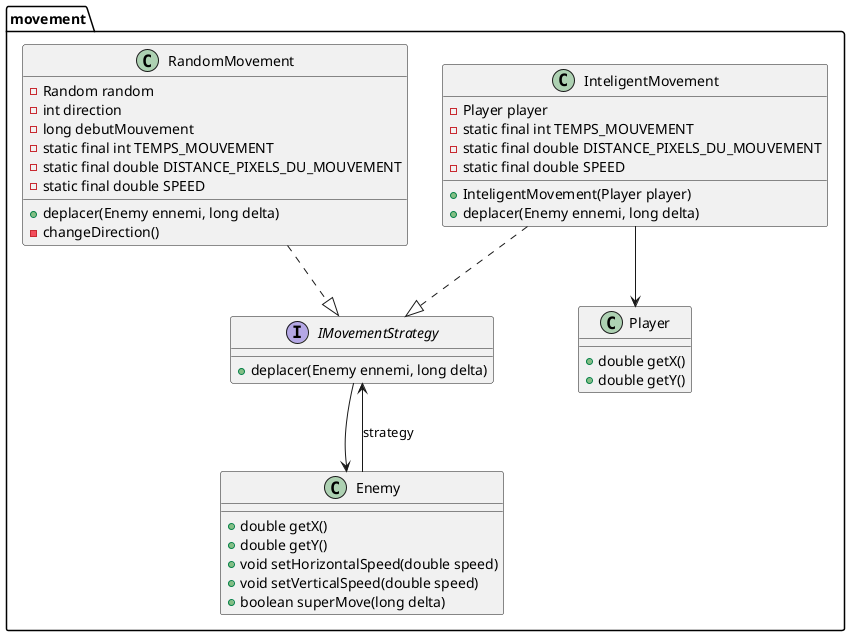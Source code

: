 @startuml
package movement {

  interface IMovementStrategy {
    +deplacer(Enemy ennemi, long delta)
  }

  class InteligentMovement {
    - Player player
    - static final int TEMPS_MOUVEMENT
    - static final double DISTANCE_PIXELS_DU_MOUVEMENT
    - static final double SPEED
    + InteligentMovement(Player player)
    + deplacer(Enemy ennemi, long delta)
  }

  class RandomMovement {
    - Random random
    - int direction
    - long debutMouvement
    - static final int TEMPS_MOUVEMENT
    - static final double DISTANCE_PIXELS_DU_MOUVEMENT
    - static final double SPEED
    + deplacer(Enemy ennemi, long delta)
    - changeDirection()
  }

  InteligentMovement ..|> IMovementStrategy
  RandomMovement ..|> IMovementStrategy

  class Enemy {
    +double getX()
    +double getY()
    +void setHorizontalSpeed(double speed)
    +void setVerticalSpeed(double speed)
    +boolean superMove(long delta)
  }

  class Player {
    +double getX()
    +double getY()
  }

  IMovementStrategy --> Enemy
  InteligentMovement --> Player
  Enemy --> IMovementStrategy : "strategy"
}

@enduml
